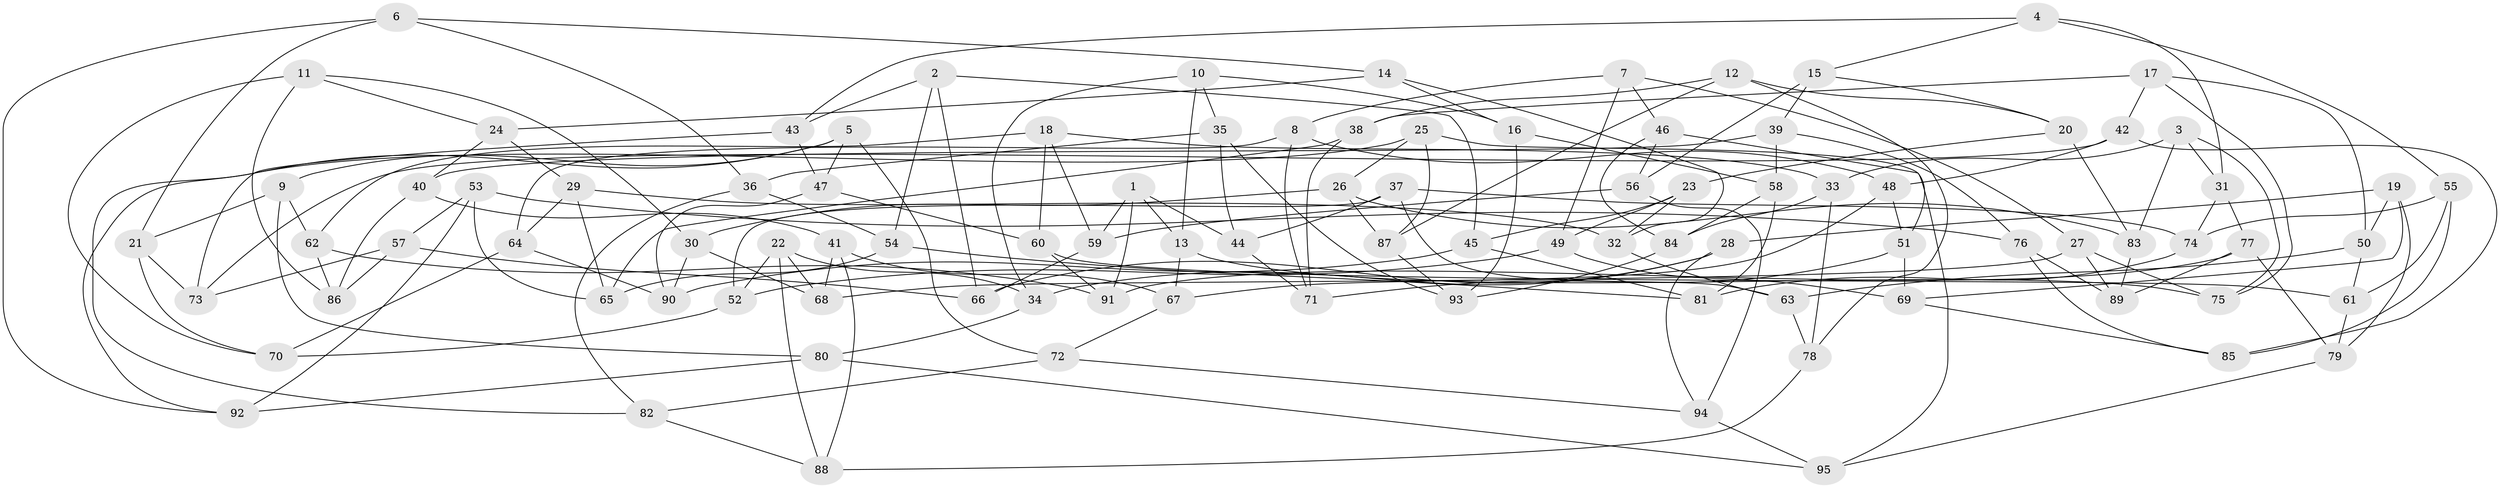 // Generated by graph-tools (version 1.1) at 2025/50/03/09/25 03:50:52]
// undirected, 95 vertices, 190 edges
graph export_dot {
graph [start="1"]
  node [color=gray90,style=filled];
  1;
  2;
  3;
  4;
  5;
  6;
  7;
  8;
  9;
  10;
  11;
  12;
  13;
  14;
  15;
  16;
  17;
  18;
  19;
  20;
  21;
  22;
  23;
  24;
  25;
  26;
  27;
  28;
  29;
  30;
  31;
  32;
  33;
  34;
  35;
  36;
  37;
  38;
  39;
  40;
  41;
  42;
  43;
  44;
  45;
  46;
  47;
  48;
  49;
  50;
  51;
  52;
  53;
  54;
  55;
  56;
  57;
  58;
  59;
  60;
  61;
  62;
  63;
  64;
  65;
  66;
  67;
  68;
  69;
  70;
  71;
  72;
  73;
  74;
  75;
  76;
  77;
  78;
  79;
  80;
  81;
  82;
  83;
  84;
  85;
  86;
  87;
  88;
  89;
  90;
  91;
  92;
  93;
  94;
  95;
  1 -- 91;
  1 -- 13;
  1 -- 59;
  1 -- 44;
  2 -- 45;
  2 -- 54;
  2 -- 43;
  2 -- 66;
  3 -- 33;
  3 -- 75;
  3 -- 83;
  3 -- 31;
  4 -- 43;
  4 -- 55;
  4 -- 15;
  4 -- 31;
  5 -- 82;
  5 -- 72;
  5 -- 47;
  5 -- 9;
  6 -- 14;
  6 -- 92;
  6 -- 36;
  6 -- 21;
  7 -- 8;
  7 -- 27;
  7 -- 46;
  7 -- 49;
  8 -- 64;
  8 -- 48;
  8 -- 71;
  9 -- 62;
  9 -- 21;
  9 -- 80;
  10 -- 35;
  10 -- 34;
  10 -- 16;
  10 -- 13;
  11 -- 70;
  11 -- 24;
  11 -- 86;
  11 -- 30;
  12 -- 78;
  12 -- 38;
  12 -- 20;
  12 -- 87;
  13 -- 75;
  13 -- 67;
  14 -- 24;
  14 -- 16;
  14 -- 32;
  15 -- 39;
  15 -- 20;
  15 -- 56;
  16 -- 93;
  16 -- 58;
  17 -- 50;
  17 -- 38;
  17 -- 42;
  17 -- 75;
  18 -- 62;
  18 -- 59;
  18 -- 60;
  18 -- 33;
  19 -- 79;
  19 -- 50;
  19 -- 69;
  19 -- 28;
  20 -- 83;
  20 -- 23;
  21 -- 70;
  21 -- 73;
  22 -- 52;
  22 -- 68;
  22 -- 34;
  22 -- 88;
  23 -- 45;
  23 -- 32;
  23 -- 49;
  24 -- 40;
  24 -- 29;
  25 -- 87;
  25 -- 95;
  25 -- 26;
  25 -- 92;
  26 -- 87;
  26 -- 30;
  26 -- 83;
  27 -- 68;
  27 -- 75;
  27 -- 89;
  28 -- 94;
  28 -- 34;
  28 -- 66;
  29 -- 32;
  29 -- 65;
  29 -- 64;
  30 -- 68;
  30 -- 90;
  31 -- 77;
  31 -- 74;
  32 -- 63;
  33 -- 78;
  33 -- 84;
  34 -- 80;
  35 -- 36;
  35 -- 44;
  35 -- 93;
  36 -- 82;
  36 -- 54;
  37 -- 74;
  37 -- 52;
  37 -- 44;
  37 -- 63;
  38 -- 71;
  38 -- 65;
  39 -- 40;
  39 -- 58;
  39 -- 76;
  40 -- 41;
  40 -- 86;
  41 -- 88;
  41 -- 68;
  41 -- 67;
  42 -- 73;
  42 -- 48;
  42 -- 85;
  43 -- 73;
  43 -- 47;
  44 -- 71;
  45 -- 90;
  45 -- 81;
  46 -- 51;
  46 -- 84;
  46 -- 56;
  47 -- 60;
  47 -- 90;
  48 -- 51;
  48 -- 67;
  49 -- 69;
  49 -- 52;
  50 -- 61;
  50 -- 63;
  51 -- 69;
  51 -- 71;
  52 -- 70;
  53 -- 76;
  53 -- 92;
  53 -- 65;
  53 -- 57;
  54 -- 65;
  54 -- 81;
  55 -- 85;
  55 -- 61;
  55 -- 74;
  56 -- 59;
  56 -- 94;
  57 -- 66;
  57 -- 73;
  57 -- 86;
  58 -- 81;
  58 -- 84;
  59 -- 66;
  60 -- 61;
  60 -- 91;
  61 -- 79;
  62 -- 91;
  62 -- 86;
  63 -- 78;
  64 -- 90;
  64 -- 70;
  67 -- 72;
  69 -- 85;
  72 -- 94;
  72 -- 82;
  74 -- 81;
  76 -- 89;
  76 -- 85;
  77 -- 79;
  77 -- 89;
  77 -- 91;
  78 -- 88;
  79 -- 95;
  80 -- 92;
  80 -- 95;
  82 -- 88;
  83 -- 89;
  84 -- 93;
  87 -- 93;
  94 -- 95;
}
